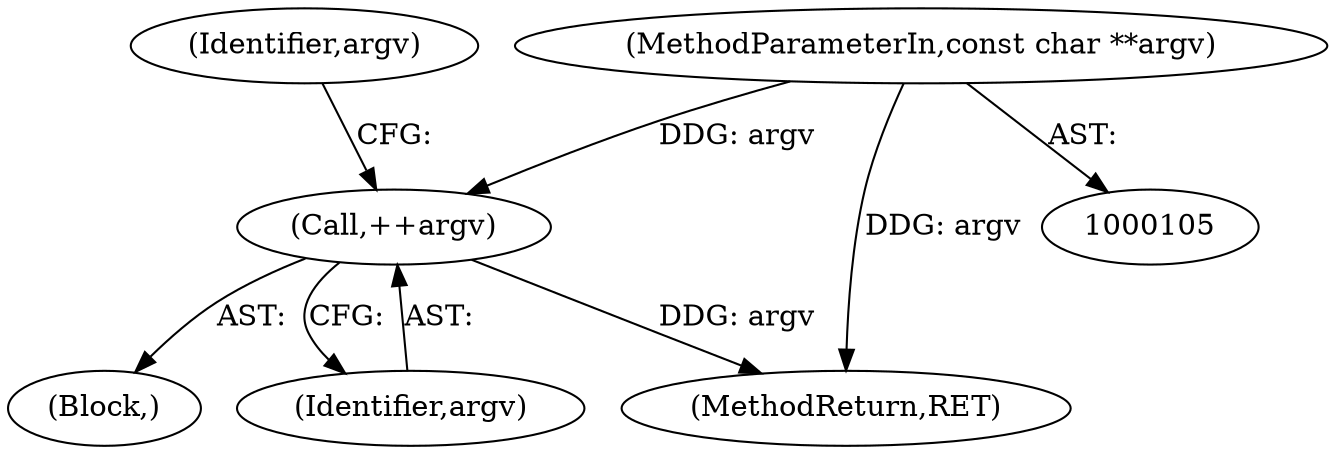 digraph "0_Android_9d4853418ab2f754c2b63e091c29c5529b8b86ca_167@pointer" {
"1000107" [label="(MethodParameterIn,const char **argv)"];
"1000141" [label="(Call,++argv)"];
"1000141" [label="(Call,++argv)"];
"1000140" [label="(Block,)"];
"1000147" [label="(Identifier,argv)"];
"1000142" [label="(Identifier,argv)"];
"1000641" [label="(MethodReturn,RET)"];
"1000107" [label="(MethodParameterIn,const char **argv)"];
"1000107" -> "1000105"  [label="AST: "];
"1000107" -> "1000641"  [label="DDG: argv"];
"1000107" -> "1000141"  [label="DDG: argv"];
"1000141" -> "1000140"  [label="AST: "];
"1000141" -> "1000142"  [label="CFG: "];
"1000142" -> "1000141"  [label="AST: "];
"1000147" -> "1000141"  [label="CFG: "];
"1000141" -> "1000641"  [label="DDG: argv"];
}
